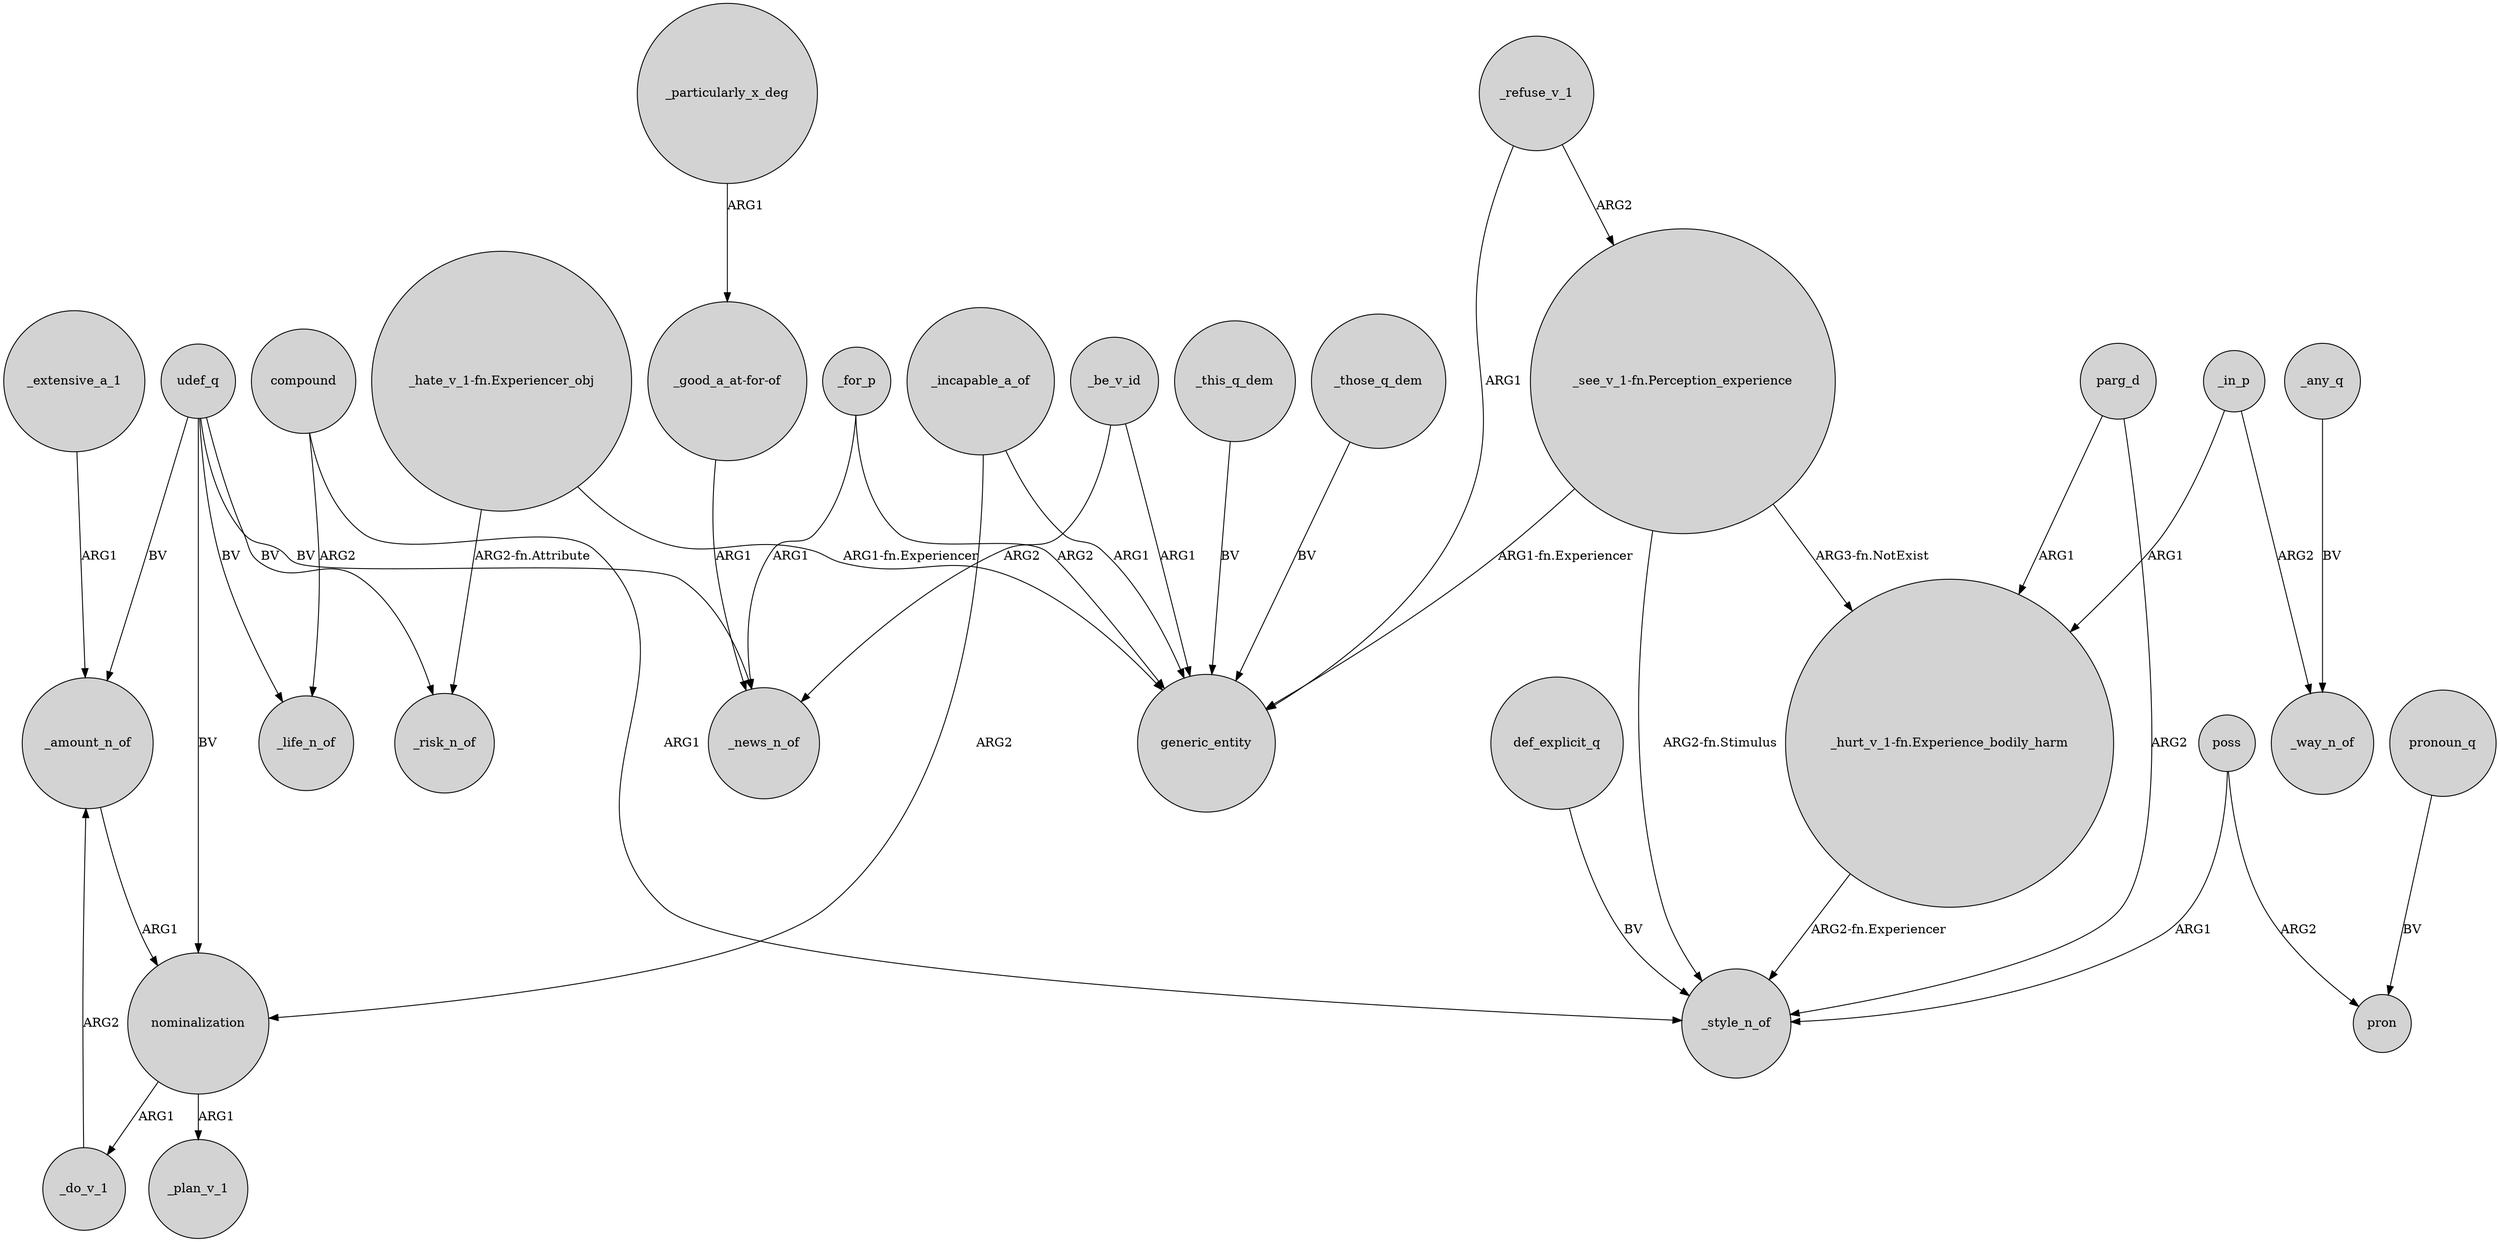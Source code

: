 digraph {
	node [shape=circle style=filled]
	compound -> _life_n_of [label=ARG2]
	udef_q -> _risk_n_of [label=BV]
	parg_d -> "_hurt_v_1-fn.Experience_bodily_harm" [label=ARG1]
	poss -> pron [label=ARG2]
	udef_q -> _amount_n_of [label=BV]
	_any_q -> _way_n_of [label=BV]
	"_hurt_v_1-fn.Experience_bodily_harm" -> _style_n_of [label="ARG2-fn.Experiencer"]
	udef_q -> _life_n_of [label=BV]
	nominalization -> _do_v_1 [label=ARG1]
	compound -> _style_n_of [label=ARG1]
	_extensive_a_1 -> _amount_n_of [label=ARG1]
	_for_p -> _news_n_of [label=ARG1]
	_refuse_v_1 -> generic_entity [label=ARG1]
	_refuse_v_1 -> "_see_v_1-fn.Perception_experience" [label=ARG2]
	_for_p -> generic_entity [label=ARG2]
	_particularly_x_deg -> "_good_a_at-for-of" [label=ARG1]
	"_good_a_at-for-of" -> _news_n_of [label=ARG1]
	_be_v_id -> generic_entity [label=ARG1]
	"_see_v_1-fn.Perception_experience" -> generic_entity [label="ARG1-fn.Experiencer"]
	_do_v_1 -> _amount_n_of [label=ARG2]
	_incapable_a_of -> generic_entity [label=ARG1]
	pronoun_q -> pron [label=BV]
	parg_d -> _style_n_of [label=ARG2]
	_this_q_dem -> generic_entity [label=BV]
	_in_p -> "_hurt_v_1-fn.Experience_bodily_harm" [label=ARG1]
	_be_v_id -> _news_n_of [label=ARG2]
	"_hate_v_1-fn.Experiencer_obj" -> generic_entity [label="ARG1-fn.Experiencer"]
	_incapable_a_of -> nominalization [label=ARG2]
	udef_q -> nominalization [label=BV]
	nominalization -> _plan_v_1 [label=ARG1]
	"_hate_v_1-fn.Experiencer_obj" -> _risk_n_of [label="ARG2-fn.Attribute"]
	poss -> _style_n_of [label=ARG1]
	udef_q -> _news_n_of [label=BV]
	_amount_n_of -> nominalization [label=ARG1]
	"_see_v_1-fn.Perception_experience" -> "_hurt_v_1-fn.Experience_bodily_harm" [label="ARG3-fn.NotExist"]
	_in_p -> _way_n_of [label=ARG2]
	def_explicit_q -> _style_n_of [label=BV]
	"_see_v_1-fn.Perception_experience" -> _style_n_of [label="ARG2-fn.Stimulus"]
	_those_q_dem -> generic_entity [label=BV]
}
